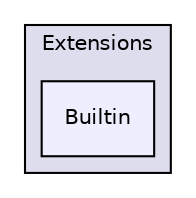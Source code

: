 digraph "Builtin" {
  compound=true
  node [ fontsize="10", fontname="Helvetica"];
  edge [ labelfontsize="10", labelfontname="Helvetica"];
  subgraph clusterdir_8c00a3db46f67d827986a77955cf3ce2 {
    graph [ bgcolor="#ddddee", pencolor="black", label="Extensions" fontname="Helvetica", fontsize="10", URL="dir_8c00a3db46f67d827986a77955cf3ce2.html"]
  dir_cfa2ad18eae5e698051340cb133c8feb [shape=box, label="Builtin", style="filled", fillcolor="#eeeeff", pencolor="black", URL="dir_cfa2ad18eae5e698051340cb133c8feb.html"];
  }
}
